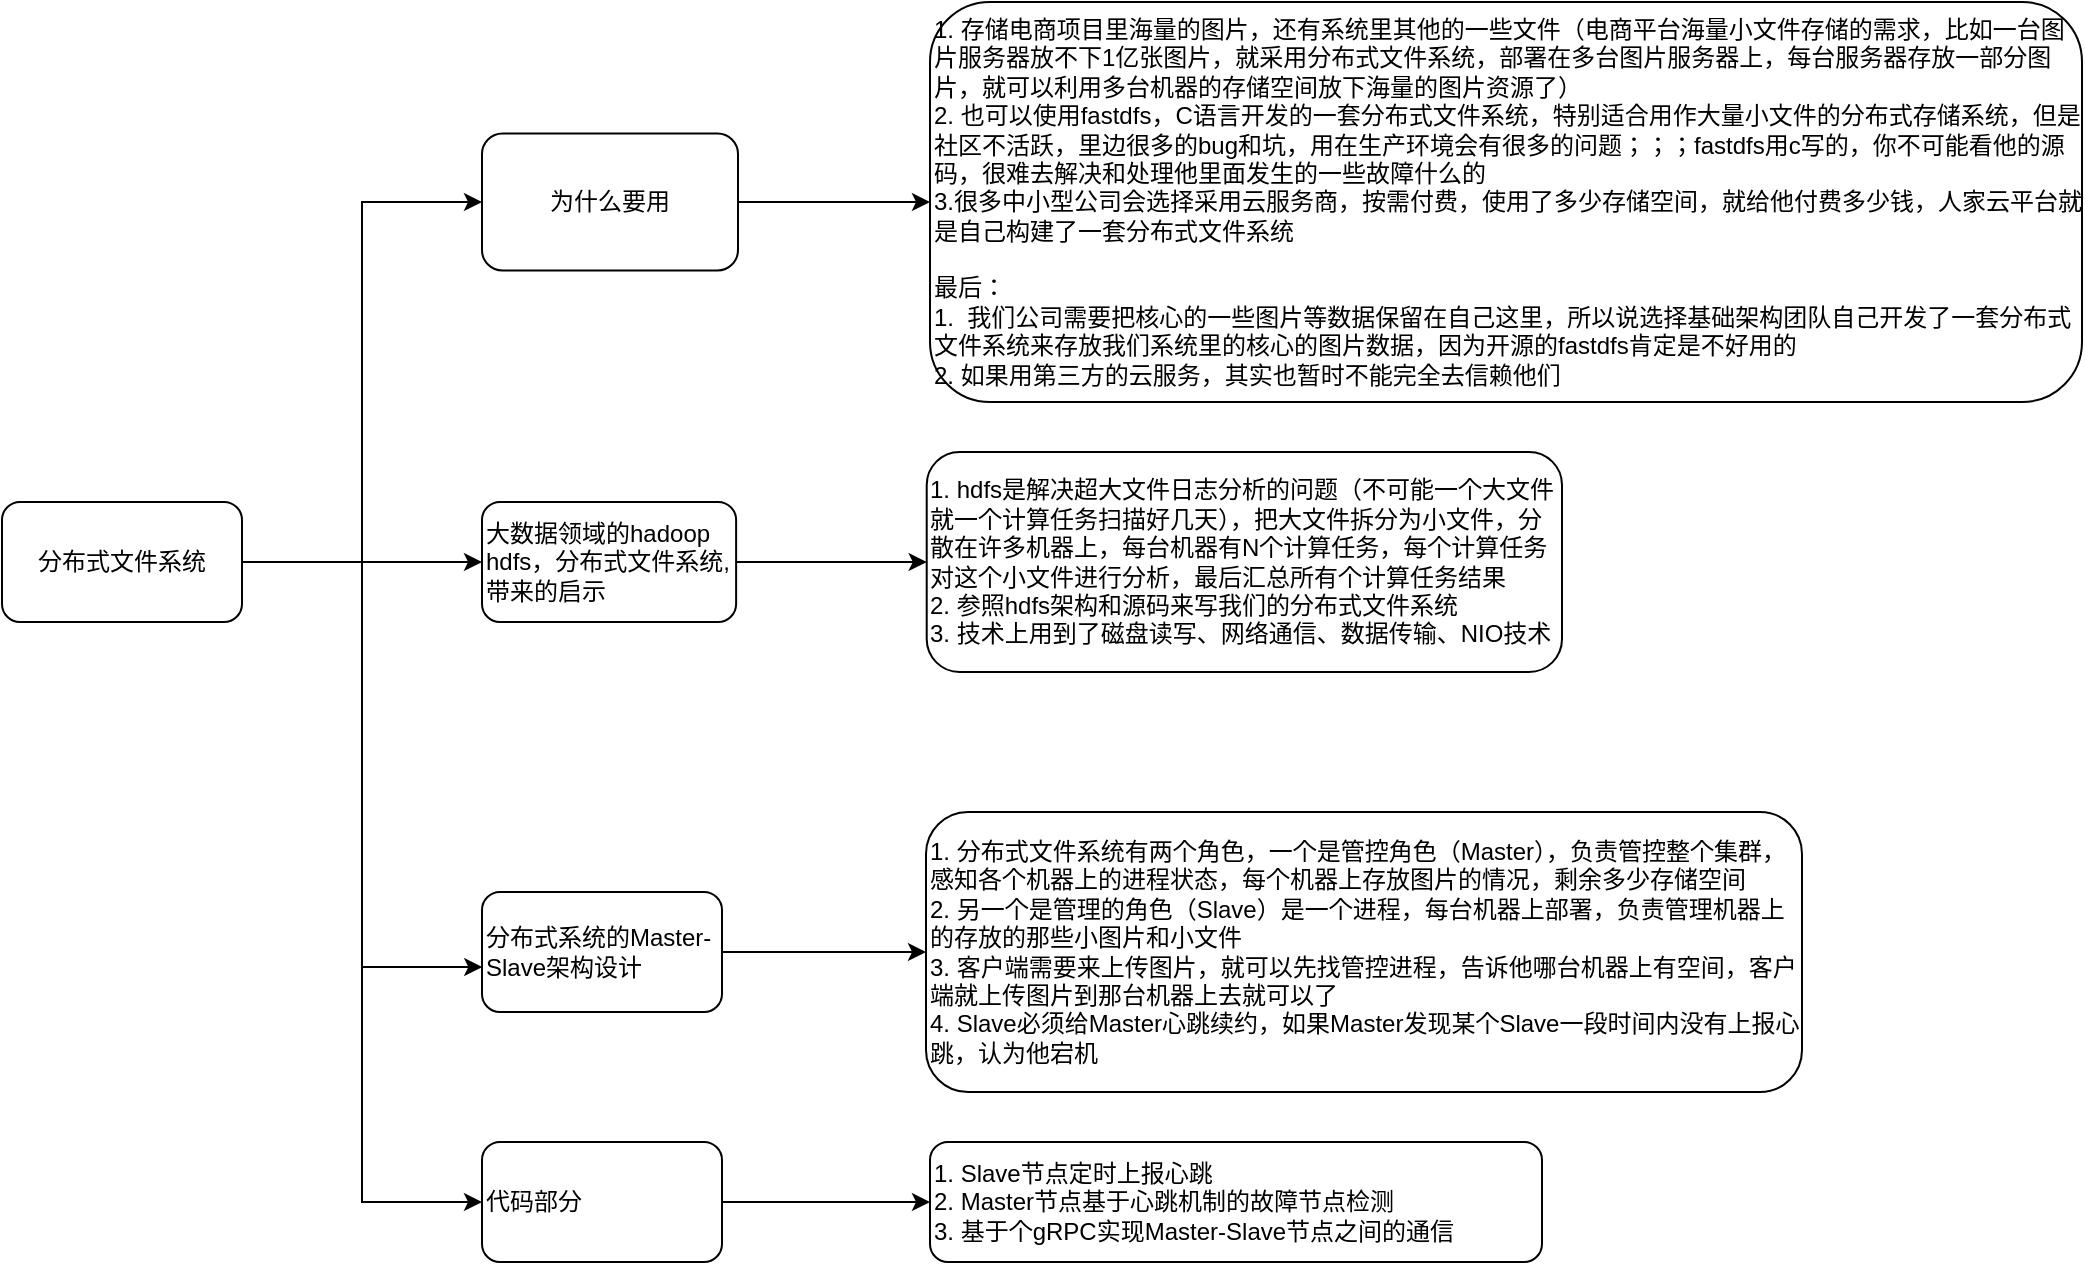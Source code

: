 <mxfile version="14.4.4" type="github">
  <diagram id="p4r6dDJ0hlWNhRUB2B_c" name="第 1 页">
    <mxGraphModel dx="866" dy="1755" grid="1" gridSize="10" guides="1" tooltips="1" connect="1" arrows="1" fold="1" page="1" pageScale="1" pageWidth="827" pageHeight="1169" math="0" shadow="0">
      <root>
        <mxCell id="0" />
        <mxCell id="1" parent="0" />
        <mxCell id="eVI2LMavUw_wi4JRrqKb-15" style="edgeStyle=orthogonalEdgeStyle;rounded=0;orthogonalLoop=1;jettySize=auto;html=1;entryX=0;entryY=0.5;entryDx=0;entryDy=0;" edge="1" parent="1" source="eVI2LMavUw_wi4JRrqKb-1" target="eVI2LMavUw_wi4JRrqKb-14">
          <mxGeometry relative="1" as="geometry" />
        </mxCell>
        <mxCell id="eVI2LMavUw_wi4JRrqKb-20" style="edgeStyle=orthogonalEdgeStyle;rounded=0;orthogonalLoop=1;jettySize=auto;html=1;entryX=0.001;entryY=0.625;entryDx=0;entryDy=0;entryPerimeter=0;" edge="1" parent="1" source="eVI2LMavUw_wi4JRrqKb-1" target="eVI2LMavUw_wi4JRrqKb-19">
          <mxGeometry relative="1" as="geometry" />
        </mxCell>
        <mxCell id="eVI2LMavUw_wi4JRrqKb-26" style="edgeStyle=orthogonalEdgeStyle;rounded=0;orthogonalLoop=1;jettySize=auto;html=1;entryX=0;entryY=0.5;entryDx=0;entryDy=0;" edge="1" parent="1" source="eVI2LMavUw_wi4JRrqKb-1" target="eVI2LMavUw_wi4JRrqKb-24">
          <mxGeometry relative="1" as="geometry" />
        </mxCell>
        <mxCell id="eVI2LMavUw_wi4JRrqKb-1" value="分布式文件系统" style="rounded=1;whiteSpace=wrap;html=1;" vertex="1" parent="1">
          <mxGeometry x="60" y="140" width="120" height="60" as="geometry" />
        </mxCell>
        <mxCell id="eVI2LMavUw_wi4JRrqKb-13" value="" style="group" vertex="1" connectable="0" parent="1">
          <mxGeometry x="300" y="-110" width="800" height="200" as="geometry" />
        </mxCell>
        <mxCell id="eVI2LMavUw_wi4JRrqKb-9" value="为什么要用" style="rounded=1;whiteSpace=wrap;html=1;" vertex="1" parent="eVI2LMavUw_wi4JRrqKb-13">
          <mxGeometry y="65.714" width="128.0" height="68.571" as="geometry" />
        </mxCell>
        <mxCell id="eVI2LMavUw_wi4JRrqKb-11" value="1. 存储电商项目里海量的图片，还有系统里其他的一些文件（电商平台海量小文件存储的需求，比如一台图片服务器放不下1亿张图片，就采用分布式文件系统，部署在多台图片服务器上，每台服务器存放一部分图片，就可以利用多台机器的存储空间放下海量的图片资源了）&lt;br&gt;2. 也可以使用fastdfs，C语言开发的一套分布式文件系统，特别适合用作大量小文件的分布式存储系统，但是社区不活跃，里边很多的bug和坑，用在生产环境会有很多的问题；；；fastdfs用c写的，你不可能看他的源码，很难去解决和处理他里面发生的一些故障什么的&lt;br&gt;3.很多中小型公司会选择采用云服务商，按需付费，使用了多少存储空间，就给他付费多少钱，人家云平台就是自己构建了一套分布式文件系统&lt;br&gt;&lt;br&gt;最后：&lt;br&gt;1.&amp;nbsp;&amp;nbsp;我们公司需要把核心的一些图片等数据保留在自己这里，所以说选择基础架构团队自己开发了一套分布式文件系统来存放我们系统里的核心的图片数据，因为开源的fastdfs肯定是不好用的&lt;br&gt;2.&amp;nbsp;如果用第三方的云服务，其实也暂时不能完全去信赖他们" style="rounded=1;whiteSpace=wrap;html=1;align=left;" vertex="1" parent="eVI2LMavUw_wi4JRrqKb-13">
          <mxGeometry x="224.0" width="576.0" height="200.0" as="geometry" />
        </mxCell>
        <mxCell id="eVI2LMavUw_wi4JRrqKb-12" style="edgeStyle=orthogonalEdgeStyle;rounded=0;orthogonalLoop=1;jettySize=auto;html=1;entryX=0;entryY=0.5;entryDx=0;entryDy=0;" edge="1" parent="eVI2LMavUw_wi4JRrqKb-13" source="eVI2LMavUw_wi4JRrqKb-9" target="eVI2LMavUw_wi4JRrqKb-11">
          <mxGeometry relative="1" as="geometry" />
        </mxCell>
        <mxCell id="eVI2LMavUw_wi4JRrqKb-10" style="edgeStyle=orthogonalEdgeStyle;rounded=0;orthogonalLoop=1;jettySize=auto;html=1;entryX=0;entryY=0.5;entryDx=0;entryDy=0;" edge="1" parent="1" source="eVI2LMavUw_wi4JRrqKb-1" target="eVI2LMavUw_wi4JRrqKb-9">
          <mxGeometry relative="1" as="geometry" />
        </mxCell>
        <mxCell id="eVI2LMavUw_wi4JRrqKb-18" value="" style="group" vertex="1" connectable="0" parent="1">
          <mxGeometry x="300" y="120" width="540" height="110" as="geometry" />
        </mxCell>
        <mxCell id="eVI2LMavUw_wi4JRrqKb-14" value="大数据领域的hadoop hdfs，分布式文件系统,带来的启示" style="rounded=1;whiteSpace=wrap;html=1;align=left;" vertex="1" parent="eVI2LMavUw_wi4JRrqKb-18">
          <mxGeometry y="20" width="127.059" height="60" as="geometry" />
        </mxCell>
        <mxCell id="eVI2LMavUw_wi4JRrqKb-16" value="1. hdfs是解决超大文件日志分析的问题（不可能一个大文件就一个计算任务扫描好几天），把大文件拆分为小文件，分散在许多机器上，每台机器有N个计算任务，每个计算任务对这个小文件进行分析，最后汇总所有个计算任务结果&lt;br&gt;2. 参照hdfs架构和源码来写我们的分布式文件系统&lt;br&gt;3. 技术上用到了磁盘读写、网络通信、数据传输、NIO技术" style="rounded=1;whiteSpace=wrap;html=1;align=left;" vertex="1" parent="eVI2LMavUw_wi4JRrqKb-18">
          <mxGeometry x="222.353" y="-5" width="317.647" height="110" as="geometry" />
        </mxCell>
        <mxCell id="eVI2LMavUw_wi4JRrqKb-17" style="edgeStyle=orthogonalEdgeStyle;rounded=0;orthogonalLoop=1;jettySize=auto;html=1;entryX=0;entryY=0.5;entryDx=0;entryDy=0;" edge="1" parent="eVI2LMavUw_wi4JRrqKb-18" source="eVI2LMavUw_wi4JRrqKb-14" target="eVI2LMavUw_wi4JRrqKb-16">
          <mxGeometry relative="1" as="geometry" />
        </mxCell>
        <mxCell id="eVI2LMavUw_wi4JRrqKb-23" value="" style="group" vertex="1" connectable="0" parent="1">
          <mxGeometry x="300" y="295" width="660" height="140" as="geometry" />
        </mxCell>
        <mxCell id="eVI2LMavUw_wi4JRrqKb-19" value="分布式系统的Master-Slave架构设计" style="rounded=1;whiteSpace=wrap;html=1;align=left;" vertex="1" parent="eVI2LMavUw_wi4JRrqKb-23">
          <mxGeometry y="40" width="120" height="60" as="geometry" />
        </mxCell>
        <mxCell id="eVI2LMavUw_wi4JRrqKb-21" value="1. 分布式文件系统有两个角色，一个是管控角色（Master），负责管控整个集群，感知各个机器上的进程状态，每个机器上存放图片的情况，剩余多少存储空间&lt;br&gt;2. 另一个是管理的角色（Slave）是一个进程，每台机器上部署，负责管理机器上的存放的那些小图片和小文件&lt;br&gt;3.&amp;nbsp;客户端需要来上传图片，就可以先找管控进程，告诉他哪台机器上有空间，客户端就上传图片到那台机器上去就可以了&lt;br&gt;4. Slave必须给Master心跳续约，如果Master发现某个Slave一段时间内没有上报心跳，认为他宕机" style="rounded=1;whiteSpace=wrap;html=1;align=left;" vertex="1" parent="eVI2LMavUw_wi4JRrqKb-23">
          <mxGeometry x="222" width="438" height="140" as="geometry" />
        </mxCell>
        <mxCell id="eVI2LMavUw_wi4JRrqKb-22" style="edgeStyle=orthogonalEdgeStyle;rounded=0;orthogonalLoop=1;jettySize=auto;html=1;entryX=0;entryY=0.5;entryDx=0;entryDy=0;" edge="1" parent="eVI2LMavUw_wi4JRrqKb-23" source="eVI2LMavUw_wi4JRrqKb-19" target="eVI2LMavUw_wi4JRrqKb-21">
          <mxGeometry relative="1" as="geometry" />
        </mxCell>
        <mxCell id="eVI2LMavUw_wi4JRrqKb-27" value="" style="edgeStyle=orthogonalEdgeStyle;rounded=0;orthogonalLoop=1;jettySize=auto;html=1;" edge="1" parent="1" source="eVI2LMavUw_wi4JRrqKb-24" target="eVI2LMavUw_wi4JRrqKb-25">
          <mxGeometry relative="1" as="geometry" />
        </mxCell>
        <mxCell id="eVI2LMavUw_wi4JRrqKb-24" value="代码部分" style="rounded=1;whiteSpace=wrap;html=1;align=left;" vertex="1" parent="1">
          <mxGeometry x="300" y="460" width="120" height="60" as="geometry" />
        </mxCell>
        <mxCell id="eVI2LMavUw_wi4JRrqKb-25" value="1. Slave节点定时上报心跳&lt;br&gt;2. Master节点基于心跳机制的故障节点检测&lt;br&gt;3. 基于个gRPC实现Master-Slave节点之间的通信" style="rounded=1;whiteSpace=wrap;html=1;align=left;" vertex="1" parent="1">
          <mxGeometry x="524" y="460" width="306" height="60" as="geometry" />
        </mxCell>
      </root>
    </mxGraphModel>
  </diagram>
</mxfile>
